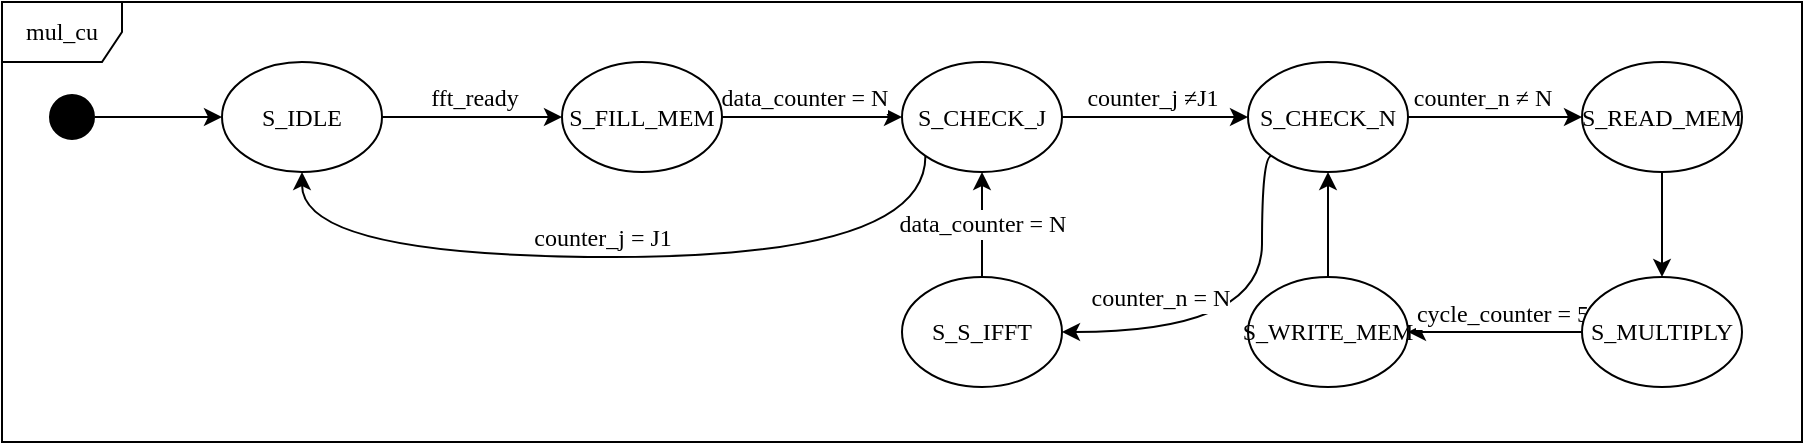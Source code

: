 <mxfile version="25.0.3">
  <diagram name="Page-1" id="58cdce13-f638-feb5-8d6f-7d28b1aa9fa0">
    <mxGraphModel dx="1434" dy="766" grid="1" gridSize="10" guides="1" tooltips="1" connect="1" arrows="1" fold="1" page="1" pageScale="1" pageWidth="1100" pageHeight="850" background="none" math="0" shadow="0">
      <root>
        <mxCell id="0" />
        <mxCell id="1" parent="0" />
        <mxCell id="2a3bc250acf0617d-8" value="&lt;font data-font-src=&quot;https://db.onlinewebfonts.com/t/17e268efa7d01d3f0d6c6c4d95f4326c.ttf&quot; face=&quot;NewsGotT&quot;&gt;mul_cu&lt;/font&gt;" style="shape=umlFrame;whiteSpace=wrap;html=1;rounded=1;shadow=0;comic=0;labelBackgroundColor=none;strokeWidth=1;fontFamily=Verdana;fontSize=12;align=center;movable=1;resizable=1;rotatable=1;deletable=1;editable=1;locked=0;connectable=1;" parent="1" vertex="1">
          <mxGeometry x="40" y="50" width="900" height="220" as="geometry" />
        </mxCell>
        <mxCell id="8ndJ4Dx7o7mWH3u_3wzX-2" style="edgeStyle=orthogonalEdgeStyle;rounded=0;orthogonalLoop=1;jettySize=auto;html=1;exitX=0.5;exitY=0.118;exitDx=0;exitDy=0;entryX=0;entryY=0.5;entryDx=0;entryDy=0;exitPerimeter=0;" parent="1" source="382b91b5511bd0f7-1" target="8ndJ4Dx7o7mWH3u_3wzX-1" edge="1">
          <mxGeometry relative="1" as="geometry" />
        </mxCell>
        <mxCell id="382b91b5511bd0f7-1" value="" style="ellipse;html=1;shape=startState;fillColor=#000000;strokeColor=default;rounded=1;shadow=0;comic=0;labelBackgroundColor=none;fontFamily=Verdana;fontSize=12;fontColor=#000000;align=center;direction=south;" parent="1" vertex="1">
          <mxGeometry x="60" y="92.5" width="30" height="30" as="geometry" />
        </mxCell>
        <mxCell id="8ndJ4Dx7o7mWH3u_3wzX-15" style="edgeStyle=orthogonalEdgeStyle;rounded=0;orthogonalLoop=1;jettySize=auto;html=1;exitX=1;exitY=0.5;exitDx=0;exitDy=0;entryX=0;entryY=0.5;entryDx=0;entryDy=0;fontFamily=Helvetica;fontSize=12;fontColor=default;" parent="1" source="8ndJ4Dx7o7mWH3u_3wzX-1" target="8ndJ4Dx7o7mWH3u_3wzX-10" edge="1">
          <mxGeometry relative="1" as="geometry" />
        </mxCell>
        <mxCell id="8ndJ4Dx7o7mWH3u_3wzX-16" value="fft_ready" style="edgeLabel;html=1;align=center;verticalAlign=middle;resizable=0;points=[];strokeColor=default;fontFamily=NewsGotT;fontSize=12;fontColor=default;fillColor=default;fontSource=https%3A%2F%2Fdb.onlinewebfonts.com%2Ft%2F17e268efa7d01d3f0d6c6c4d95f4326c.ttf;" parent="8ndJ4Dx7o7mWH3u_3wzX-15" vertex="1" connectable="0">
          <mxGeometry x="0.021" y="-2" relative="1" as="geometry">
            <mxPoint y="-12" as="offset" />
          </mxGeometry>
        </mxCell>
        <mxCell id="8ndJ4Dx7o7mWH3u_3wzX-1" value="&lt;font data-font-src=&quot;https://db.onlinewebfonts.com/t/17e268efa7d01d3f0d6c6c4d95f4326c.ttf&quot;&gt;S_IDLE&lt;/font&gt;" style="ellipse;whiteSpace=wrap;html=1;fontFamily=NewsGotT;" parent="1" vertex="1">
          <mxGeometry x="150" y="80" width="80" height="55" as="geometry" />
        </mxCell>
        <mxCell id="8ndJ4Dx7o7mWH3u_3wzX-17" style="edgeStyle=orthogonalEdgeStyle;shape=connector;rounded=0;orthogonalLoop=1;jettySize=auto;html=1;exitX=1;exitY=0.5;exitDx=0;exitDy=0;entryX=0;entryY=0.5;entryDx=0;entryDy=0;strokeColor=default;align=center;verticalAlign=middle;fontFamily=Helvetica;fontSize=12;fontColor=default;labelBackgroundColor=default;endArrow=classic;" parent="1" source="8ndJ4Dx7o7mWH3u_3wzX-10" target="8ndJ4Dx7o7mWH3u_3wzX-11" edge="1">
          <mxGeometry relative="1" as="geometry" />
        </mxCell>
        <mxCell id="8ndJ4Dx7o7mWH3u_3wzX-18" value="data_counter = N" style="edgeLabel;html=1;align=center;verticalAlign=middle;resizable=0;points=[];strokeColor=default;fontFamily=NewsGotT;fontSize=12;fontColor=default;fillColor=default;" parent="8ndJ4Dx7o7mWH3u_3wzX-17" vertex="1" connectable="0">
          <mxGeometry x="0.14" y="1" relative="1" as="geometry">
            <mxPoint x="-11" y="-9" as="offset" />
          </mxGeometry>
        </mxCell>
        <mxCell id="8ndJ4Dx7o7mWH3u_3wzX-10" value="&lt;font&gt;S_FILL_MEM&lt;/font&gt;" style="ellipse;whiteSpace=wrap;html=1;fontFamily=NewsGotT;fontSource=https%3A%2F%2Fdb.onlinewebfonts.com%2Ft%2F17e268efa7d01d3f0d6c6c4d95f4326c.ttf;" parent="1" vertex="1">
          <mxGeometry x="320" y="80" width="80" height="55" as="geometry" />
        </mxCell>
        <mxCell id="YgOZqRcbV0A6ej-FN-YM-3" style="edgeStyle=orthogonalEdgeStyle;rounded=0;orthogonalLoop=1;jettySize=auto;html=1;exitX=1;exitY=0.5;exitDx=0;exitDy=0;entryX=0;entryY=0.5;entryDx=0;entryDy=0;fontFamily=NewsGotT;fontSize=12;fontColor=default;" parent="1" source="8ndJ4Dx7o7mWH3u_3wzX-11" target="8ndJ4Dx7o7mWH3u_3wzX-12" edge="1">
          <mxGeometry relative="1" as="geometry">
            <mxPoint x="573" y="107.5" as="sourcePoint" />
          </mxGeometry>
        </mxCell>
        <mxCell id="YgOZqRcbV0A6ej-FN-YM-4" value="counter_j ≠J1" style="edgeLabel;html=1;align=center;verticalAlign=middle;resizable=0;points=[];strokeColor=default;fontFamily=NewsGotT;fontSize=12;fontColor=default;fillColor=default;" parent="YgOZqRcbV0A6ej-FN-YM-3" vertex="1" connectable="0">
          <mxGeometry x="-0.038" relative="1" as="geometry">
            <mxPoint y="-10" as="offset" />
          </mxGeometry>
        </mxCell>
        <mxCell id="YgOZqRcbV0A6ej-FN-YM-5" value="" style="edgeLabel;html=1;align=center;verticalAlign=middle;resizable=0;points=[];strokeColor=default;fontFamily=NewsGotT;fontSize=12;fontColor=default;fillColor=default;" parent="YgOZqRcbV0A6ej-FN-YM-3" vertex="1" connectable="0">
          <mxGeometry x="0.103" y="-1" relative="1" as="geometry">
            <mxPoint as="offset" />
          </mxGeometry>
        </mxCell>
        <mxCell id="YgOZqRcbV0A6ej-FN-YM-22" style="edgeStyle=orthogonalEdgeStyle;rounded=0;orthogonalLoop=1;jettySize=auto;html=1;exitX=0;exitY=1;exitDx=0;exitDy=0;entryX=0.5;entryY=1;entryDx=0;entryDy=0;fontFamily=NewsGotT;fontSize=12;fontColor=default;curved=1;" parent="1" source="8ndJ4Dx7o7mWH3u_3wzX-11" target="8ndJ4Dx7o7mWH3u_3wzX-1" edge="1">
          <mxGeometry relative="1" as="geometry">
            <Array as="points">
              <mxPoint x="502" y="177.5" />
              <mxPoint x="190" y="177.5" />
            </Array>
          </mxGeometry>
        </mxCell>
        <mxCell id="YgOZqRcbV0A6ej-FN-YM-23" value="counter_j = J1" style="edgeLabel;html=1;align=center;verticalAlign=middle;resizable=0;points=[];strokeColor=default;fontFamily=NewsGotT;fontSize=12;fontColor=default;fillColor=default;" parent="YgOZqRcbV0A6ej-FN-YM-22" vertex="1" connectable="0">
          <mxGeometry x="0.099" y="-3" relative="1" as="geometry">
            <mxPoint x="10" y="-7" as="offset" />
          </mxGeometry>
        </mxCell>
        <mxCell id="8ndJ4Dx7o7mWH3u_3wzX-11" value="&lt;font&gt;S_CHECK_J&lt;/font&gt;" style="ellipse;whiteSpace=wrap;html=1;fontFamily=NewsGotT;fontSource=https%3A%2F%2Fdb.onlinewebfonts.com%2Ft%2F17e268efa7d01d3f0d6c6c4d95f4326c.ttf;" parent="1" vertex="1">
          <mxGeometry x="490" y="80" width="80" height="55" as="geometry" />
        </mxCell>
        <mxCell id="YgOZqRcbV0A6ej-FN-YM-7" style="rounded=0;orthogonalLoop=1;jettySize=auto;html=1;exitX=1;exitY=0.5;exitDx=0;exitDy=0;entryX=0;entryY=0.5;entryDx=0;entryDy=0;fontFamily=NewsGotT;fontSize=12;fontColor=default;" parent="1" source="8ndJ4Dx7o7mWH3u_3wzX-12" target="YgOZqRcbV0A6ej-FN-YM-6" edge="1">
          <mxGeometry relative="1" as="geometry" />
        </mxCell>
        <mxCell id="YgOZqRcbV0A6ej-FN-YM-10" value="counter_n ≠ N" style="edgeLabel;html=1;align=center;verticalAlign=middle;resizable=0;points=[];strokeColor=default;fontFamily=NewsGotT;fontSize=12;fontColor=default;fillColor=default;" parent="YgOZqRcbV0A6ej-FN-YM-7" vertex="1" connectable="0">
          <mxGeometry x="0.506" y="-8" relative="1" as="geometry">
            <mxPoint x="-29" y="-18" as="offset" />
          </mxGeometry>
        </mxCell>
        <mxCell id="YgOZqRcbV0A6ej-FN-YM-18" style="edgeStyle=orthogonalEdgeStyle;rounded=0;orthogonalLoop=1;jettySize=auto;html=1;exitX=0;exitY=1;exitDx=0;exitDy=0;entryX=1;entryY=0.5;entryDx=0;entryDy=0;fontFamily=NewsGotT;fontSize=12;fontColor=default;curved=1;" parent="1" source="8ndJ4Dx7o7mWH3u_3wzX-12" target="YgOZqRcbV0A6ej-FN-YM-16" edge="1">
          <mxGeometry relative="1" as="geometry">
            <Array as="points">
              <mxPoint x="670" y="126.5" />
              <mxPoint x="670" y="214.5" />
            </Array>
          </mxGeometry>
        </mxCell>
        <mxCell id="YgOZqRcbV0A6ej-FN-YM-20" value="counter_n = N" style="edgeLabel;html=1;align=center;verticalAlign=middle;resizable=0;points=[];strokeColor=default;fontFamily=NewsGotT;fontSize=12;fontColor=default;fillColor=default;" parent="YgOZqRcbV0A6ej-FN-YM-18" vertex="1" connectable="0">
          <mxGeometry x="0.497" y="-4" relative="1" as="geometry">
            <mxPoint y="-13" as="offset" />
          </mxGeometry>
        </mxCell>
        <mxCell id="8ndJ4Dx7o7mWH3u_3wzX-12" value="&lt;font&gt;S_CHECK_N&lt;/font&gt;" style="ellipse;whiteSpace=wrap;html=1;fontFamily=NewsGotT;fontSource=https%3A%2F%2Fdb.onlinewebfonts.com%2Ft%2F17e268efa7d01d3f0d6c6c4d95f4326c.ttf;" parent="1" vertex="1">
          <mxGeometry x="663" y="80" width="80" height="55" as="geometry" />
        </mxCell>
        <mxCell id="YgOZqRcbV0A6ej-FN-YM-12" style="edgeStyle=orthogonalEdgeStyle;rounded=0;orthogonalLoop=1;jettySize=auto;html=1;exitX=0.5;exitY=1;exitDx=0;exitDy=0;entryX=0.5;entryY=0;entryDx=0;entryDy=0;fontFamily=NewsGotT;fontSize=12;fontColor=default;" parent="1" source="YgOZqRcbV0A6ej-FN-YM-6" target="YgOZqRcbV0A6ej-FN-YM-8" edge="1">
          <mxGeometry relative="1" as="geometry" />
        </mxCell>
        <mxCell id="YgOZqRcbV0A6ej-FN-YM-6" value="S_READ_MEM" style="ellipse;whiteSpace=wrap;html=1;fontFamily=NewsGotT;fontSource=https%3A%2F%2Fdb.onlinewebfonts.com%2Ft%2F17e268efa7d01d3f0d6c6c4d95f4326c.ttf;" parent="1" vertex="1">
          <mxGeometry x="830" y="80" width="80" height="55" as="geometry" />
        </mxCell>
        <mxCell id="YgOZqRcbV0A6ej-FN-YM-13" style="edgeStyle=orthogonalEdgeStyle;rounded=0;orthogonalLoop=1;jettySize=auto;html=1;exitX=0;exitY=0.5;exitDx=0;exitDy=0;entryX=1;entryY=0.5;entryDx=0;entryDy=0;fontFamily=NewsGotT;fontSize=12;fontColor=default;" parent="1" source="YgOZqRcbV0A6ej-FN-YM-8" target="YgOZqRcbV0A6ej-FN-YM-11" edge="1">
          <mxGeometry relative="1" as="geometry" />
        </mxCell>
        <mxCell id="YgOZqRcbV0A6ej-FN-YM-14" value="cycle_counter = 5" style="edgeLabel;html=1;align=center;verticalAlign=middle;resizable=0;points=[];strokeColor=default;fontFamily=NewsGotT;fontSize=12;fontColor=default;fillColor=default;" parent="YgOZqRcbV0A6ej-FN-YM-13" vertex="1" connectable="0">
          <mxGeometry x="0.131" y="-2" relative="1" as="geometry">
            <mxPoint x="9" y="-7" as="offset" />
          </mxGeometry>
        </mxCell>
        <mxCell id="YgOZqRcbV0A6ej-FN-YM-8" value="S_MULTIPLY" style="ellipse;whiteSpace=wrap;html=1;fontFamily=NewsGotT;fontSource=https%3A%2F%2Fdb.onlinewebfonts.com%2Ft%2F17e268efa7d01d3f0d6c6c4d95f4326c.ttf;" parent="1" vertex="1">
          <mxGeometry x="830" y="187.5" width="80" height="55" as="geometry" />
        </mxCell>
        <mxCell id="YgOZqRcbV0A6ej-FN-YM-15" style="edgeStyle=orthogonalEdgeStyle;rounded=0;orthogonalLoop=1;jettySize=auto;html=1;exitX=0.5;exitY=0;exitDx=0;exitDy=0;entryX=0.5;entryY=1;entryDx=0;entryDy=0;fontFamily=NewsGotT;fontSize=12;fontColor=default;" parent="1" source="YgOZqRcbV0A6ej-FN-YM-11" target="8ndJ4Dx7o7mWH3u_3wzX-12" edge="1">
          <mxGeometry relative="1" as="geometry" />
        </mxCell>
        <mxCell id="YgOZqRcbV0A6ej-FN-YM-11" value="S_WRITE_MEM" style="ellipse;whiteSpace=wrap;html=1;fontFamily=NewsGotT;fontSource=https%3A%2F%2Fdb.onlinewebfonts.com%2Ft%2F17e268efa7d01d3f0d6c6c4d95f4326c.ttf;" parent="1" vertex="1">
          <mxGeometry x="663" y="187.5" width="80" height="55" as="geometry" />
        </mxCell>
        <mxCell id="YgOZqRcbV0A6ej-FN-YM-21" value="data_counter = N" style="edgeStyle=orthogonalEdgeStyle;rounded=0;orthogonalLoop=1;jettySize=auto;html=1;exitX=0.5;exitY=0;exitDx=0;exitDy=0;fontFamily=NewsGotT;fontSize=12;fontColor=default;" parent="1" source="YgOZqRcbV0A6ej-FN-YM-16" target="8ndJ4Dx7o7mWH3u_3wzX-11" edge="1">
          <mxGeometry relative="1" as="geometry" />
        </mxCell>
        <mxCell id="YgOZqRcbV0A6ej-FN-YM-16" value="S_S_IFFT" style="ellipse;whiteSpace=wrap;html=1;fontFamily=NewsGotT;fontSource=https%3A%2F%2Fdb.onlinewebfonts.com%2Ft%2F17e268efa7d01d3f0d6c6c4d95f4326c.ttf;" parent="1" vertex="1">
          <mxGeometry x="490" y="187.5" width="80" height="55" as="geometry" />
        </mxCell>
      </root>
    </mxGraphModel>
  </diagram>
</mxfile>
